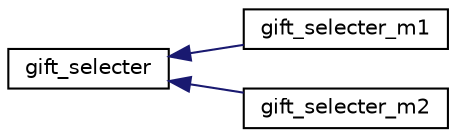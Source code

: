 digraph "Graphical Class Hierarchy"
{
  edge [fontname="Helvetica",fontsize="10",labelfontname="Helvetica",labelfontsize="10"];
  node [fontname="Helvetica",fontsize="10",shape=record];
  rankdir="LR";
  Node1 [label="gift_selecter",height=0.2,width=0.4,color="black", fillcolor="white", style="filled",URL="$classgift__selecter.html",tooltip="class gift_selecter. "];
  Node1 -> Node2 [dir="back",color="midnightblue",fontsize="10",style="solid",fontname="Helvetica"];
  Node2 [label="gift_selecter_m1",height=0.2,width=0.4,color="black", fillcolor="white", style="filled",URL="$classgift__selecter__m1.html",tooltip="class gift_selecter_1. "];
  Node1 -> Node3 [dir="back",color="midnightblue",fontsize="10",style="solid",fontname="Helvetica"];
  Node3 [label="gift_selecter_m2",height=0.2,width=0.4,color="black", fillcolor="white", style="filled",URL="$classgift__selecter__m2.html",tooltip="class gift_selecter_2. "];
}
